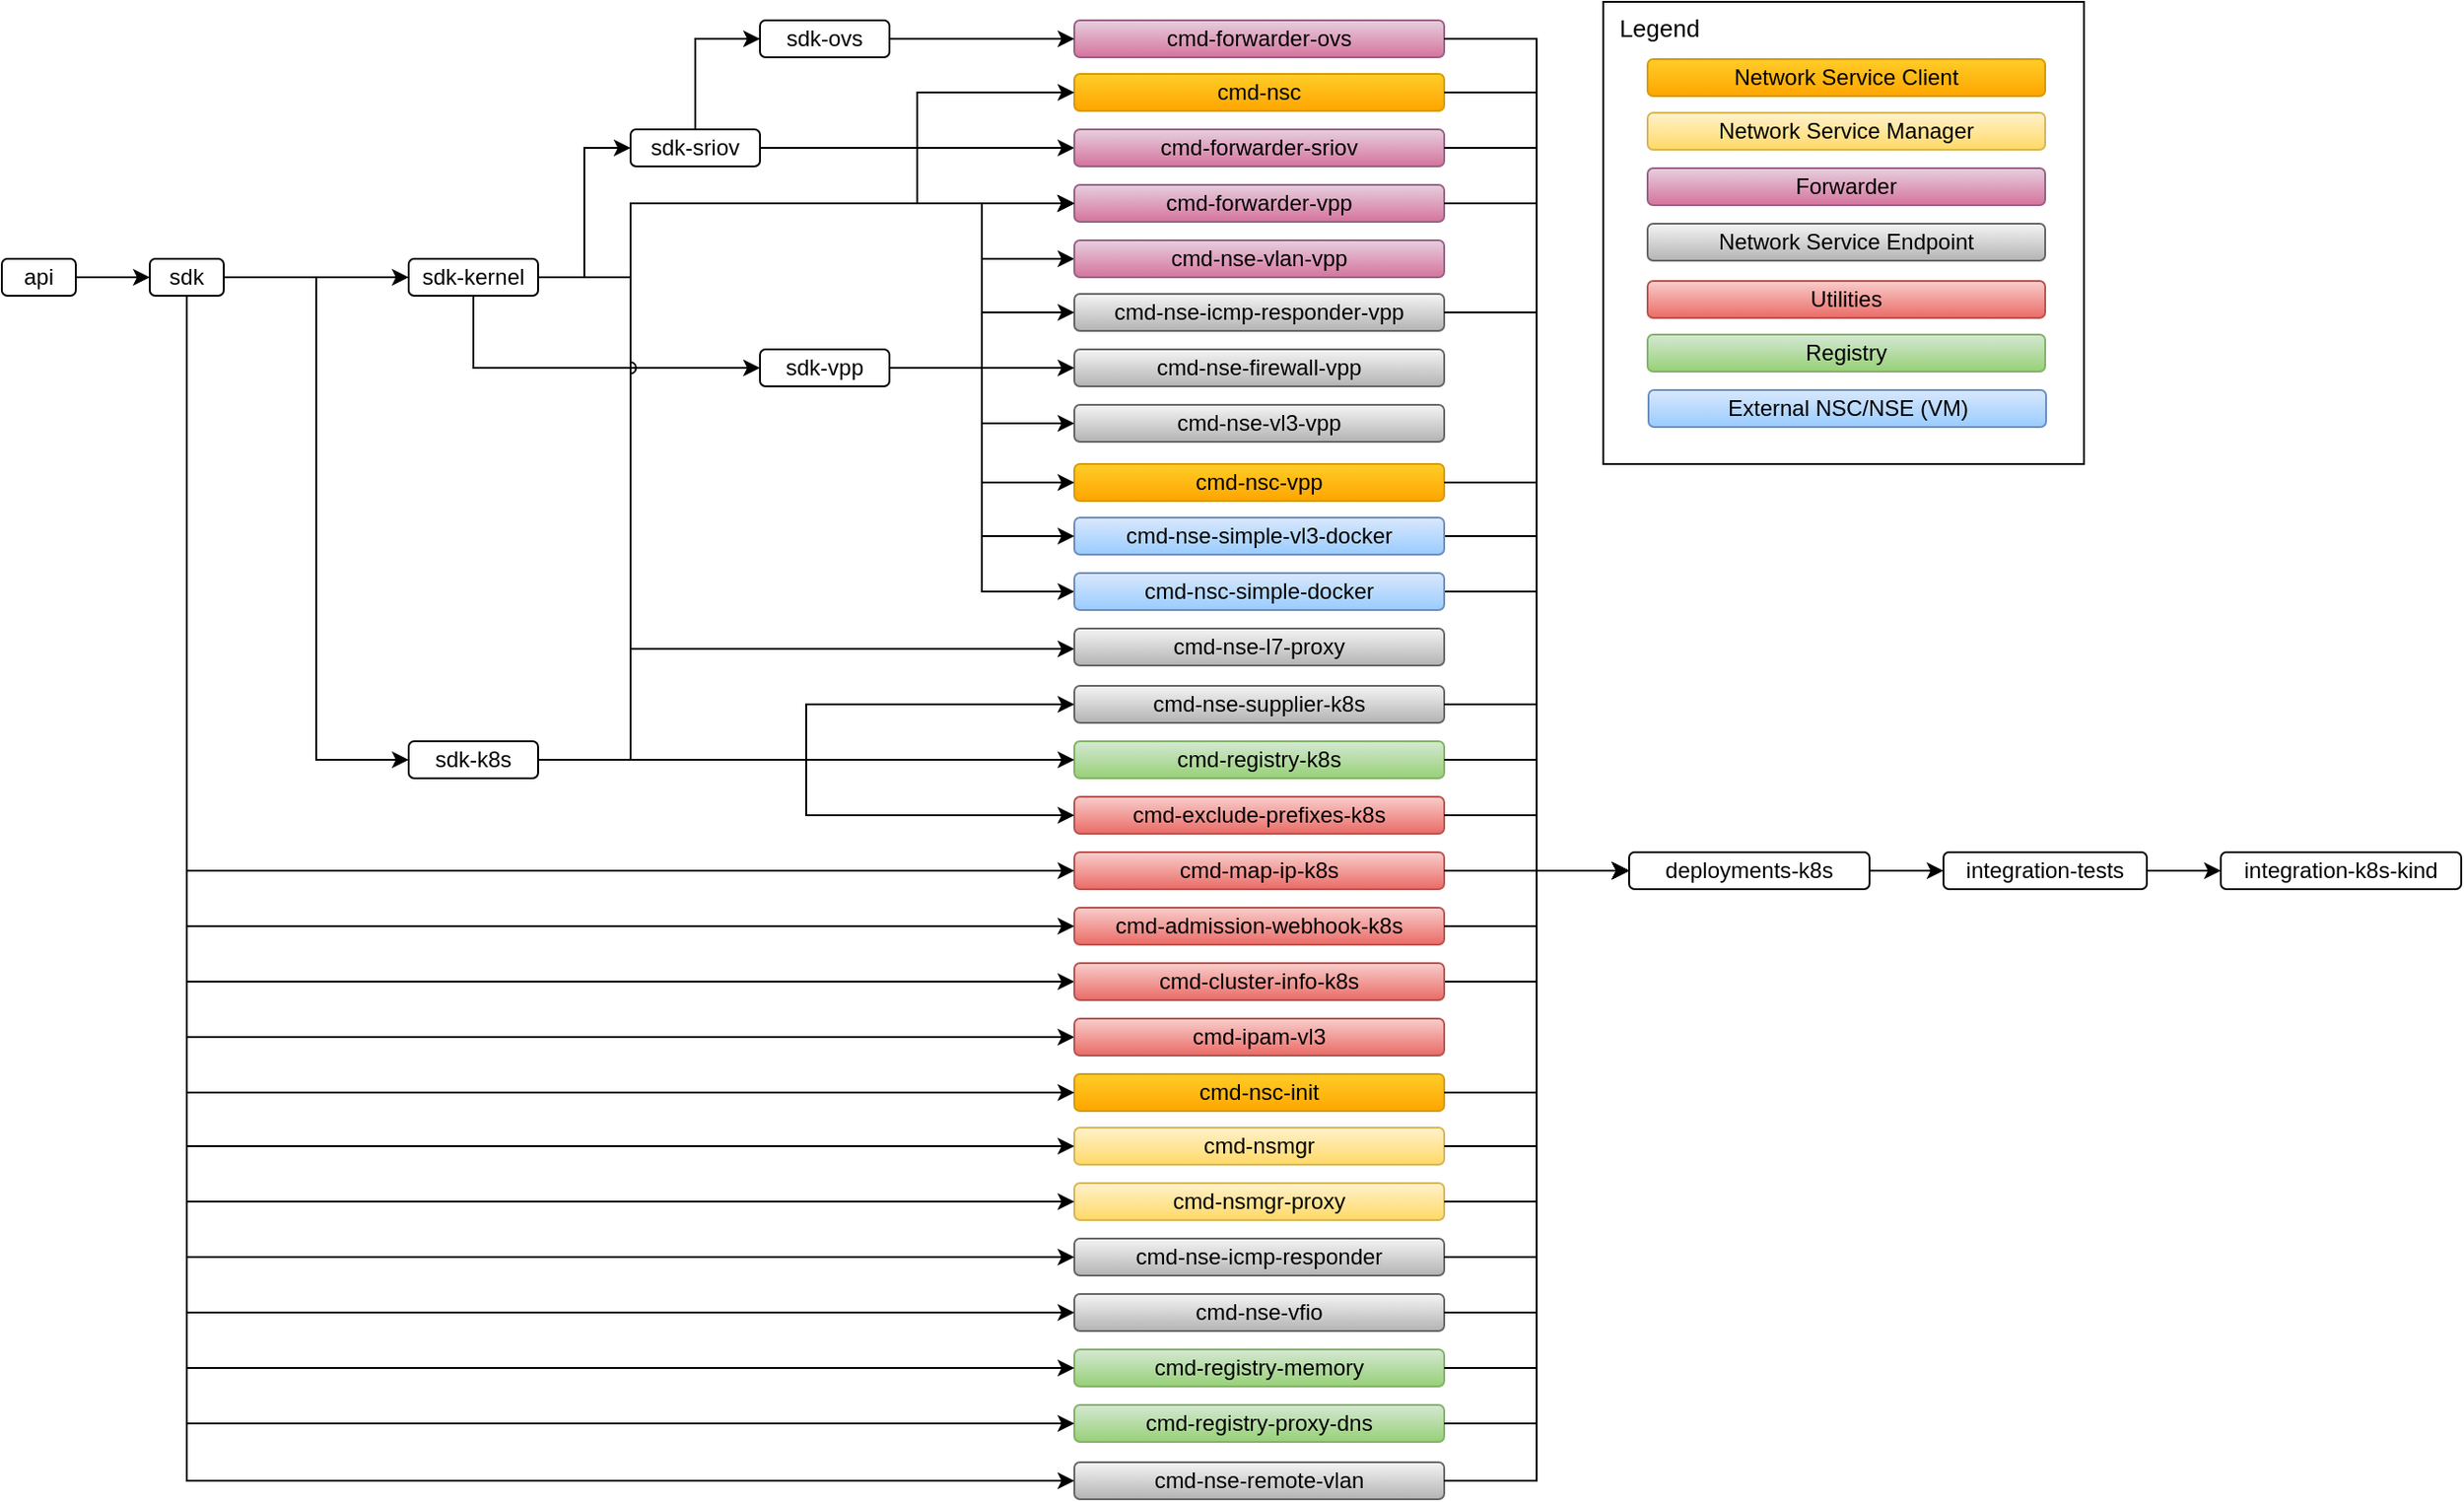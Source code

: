 <mxfile version="26.0.16"><diagram id="xxwJfFdUSuA9Re-XXlqc" name="Page-1"><mxGraphModel dx="1243" dy="786" grid="1" gridSize="10" guides="1" tooltips="1" connect="1" arrows="1" fold="1" page="0" pageScale="1" pageWidth="826" pageHeight="1169" math="0" shadow="0" adaptiveColors="none"><root><mxCell id="0"/><mxCell id="1" parent="0"/><UserObject label="api" link="https://github.com/networkservicemesh/api" linkTarget="_blank" id="KUktbazg4igNnRH6aAHL-1"><mxCell style="rounded=1;whiteSpace=wrap;html=1;" parent="1" vertex="1"><mxGeometry x="70" y="229" width="40" height="20" as="geometry"/></mxCell></UserObject><mxCell id="KUktbazg4igNnRH6aAHL-10" value="" style="edgeStyle=orthogonalEdgeStyle;rounded=0;orthogonalLoop=1;jettySize=auto;html=1;entryX=0;entryY=0.5;entryDx=0;entryDy=0;exitX=0.5;exitY=1;exitDx=0;exitDy=0;" parent="1" source="KUktbazg4igNnRH6aAHL-5" target="KUktbazg4igNnRH6aAHL-3" edge="1"><mxGeometry relative="1" as="geometry"><mxPoint x="280" y="138" as="targetPoint"/></mxGeometry></mxCell><mxCell id="Clt9Y4WfdlvAaiQReYC4-23" style="edgeStyle=orthogonalEdgeStyle;rounded=0;orthogonalLoop=1;jettySize=auto;html=1;entryX=0;entryY=0.5;entryDx=0;entryDy=0;" parent="1" source="KUktbazg4igNnRH6aAHL-2" target="Clt9Y4WfdlvAaiQReYC4-18" edge="1"><mxGeometry relative="1" as="geometry"><Array as="points"><mxPoint x="170" y="620"/></Array></mxGeometry></mxCell><mxCell id="Clt9Y4WfdlvAaiQReYC4-24" style="edgeStyle=orthogonalEdgeStyle;rounded=0;orthogonalLoop=1;jettySize=auto;html=1;entryX=0;entryY=0.5;entryDx=0;entryDy=0;" parent="1" source="KUktbazg4igNnRH6aAHL-2" target="Clt9Y4WfdlvAaiQReYC4-19" edge="1"><mxGeometry relative="1" as="geometry"><Array as="points"><mxPoint x="170" y="650"/></Array></mxGeometry></mxCell><UserObject label="sdk" link="https://github.com/networkservicemesh/sdk" linkTarget="_blank" id="KUktbazg4igNnRH6aAHL-2"><mxCell style="rounded=1;whiteSpace=wrap;html=1;" parent="1" vertex="1"><mxGeometry x="150" y="229" width="40" height="20" as="geometry"/></mxCell></UserObject><mxCell id="Clt9Y4WfdlvAaiQReYC4-5" style="edgeStyle=orthogonalEdgeStyle;rounded=0;orthogonalLoop=1;jettySize=auto;html=1;entryX=0;entryY=0.5;entryDx=0;entryDy=0;" parent="1" source="KUktbazg4igNnRH6aAHL-3" target="KUktbazg4igNnRH6aAHL-8" edge="1"><mxGeometry relative="1" as="geometry"/></mxCell><mxCell id="Clt9Y4WfdlvAaiQReYC4-6" style="edgeStyle=orthogonalEdgeStyle;rounded=0;orthogonalLoop=1;jettySize=auto;html=1;entryX=0;entryY=0.5;entryDx=0;entryDy=0;" parent="1" source="KUktbazg4igNnRH6aAHL-3" target="YMB4rWHzFTmKYcXhytok-5" edge="1"><mxGeometry relative="1" as="geometry"/></mxCell><mxCell id="Clt9Y4WfdlvAaiQReYC4-8" style="edgeStyle=orthogonalEdgeStyle;rounded=0;orthogonalLoop=1;jettySize=auto;html=1;entryX=0;entryY=0.5;entryDx=0;entryDy=0;" parent="1" source="KUktbazg4igNnRH6aAHL-3" target="Clt9Y4WfdlvAaiQReYC4-7" edge="1"><mxGeometry relative="1" as="geometry"/></mxCell><UserObject label="sdk-vpp" link="https://github.com/networkservicemesh/sdk-vpp" linkTarget="_blank" id="KUktbazg4igNnRH6aAHL-3"><mxCell style="rounded=1;whiteSpace=wrap;html=1;" parent="1" vertex="1"><mxGeometry x="480" y="278" width="70" height="20" as="geometry"/></mxCell></UserObject><mxCell id="KUktbazg4igNnRH6aAHL-19" value="" style="edgeStyle=orthogonalEdgeStyle;rounded=0;orthogonalLoop=1;jettySize=auto;html=1;exitX=1;exitY=0.5;exitDx=0;exitDy=0;entryX=0;entryY=0.5;entryDx=0;entryDy=0;" parent="1" source="KUktbazg4igNnRH6aAHL-4" target="KUktbazg4igNnRH6aAHL-17" edge="1"><mxGeometry relative="1" as="geometry"><mxPoint x="483" y="169" as="sourcePoint"/><Array as="points"><mxPoint x="520" y="169"/><mxPoint x="520" y="169"/></Array></mxGeometry></mxCell><UserObject label="sdk-sriov" link="https://github.com/networkservicemesh/sdk-sriov" linkTarget="_blank" id="KUktbazg4igNnRH6aAHL-4"><mxCell style="rounded=1;whiteSpace=wrap;html=1;" parent="1" vertex="1"><mxGeometry x="410" y="159" width="70" height="20" as="geometry"/></mxCell></UserObject><mxCell id="KUktbazg4igNnRH6aAHL-20" value="" style="edgeStyle=orthogonalEdgeStyle;rounded=0;orthogonalLoop=1;jettySize=auto;html=1;entryX=0;entryY=0.5;entryDx=0;entryDy=0;exitX=1;exitY=0.5;exitDx=0;exitDy=0;" parent="1" source="KUktbazg4igNnRH6aAHL-5" target="KUktbazg4igNnRH6aAHL-4" edge="1"><mxGeometry relative="1" as="geometry"/></mxCell><mxCell id="Clt9Y4WfdlvAaiQReYC4-17" style="edgeStyle=orthogonalEdgeStyle;rounded=0;orthogonalLoop=1;jettySize=auto;html=1;entryX=0;entryY=0.5;entryDx=0;entryDy=0;" parent="1" edge="1"><mxGeometry relative="1" as="geometry"><mxPoint x="360" y="239" as="sourcePoint"/><mxPoint x="650" y="440" as="targetPoint"/><Array as="points"><mxPoint x="410" y="239"/><mxPoint x="410" y="440"/></Array></mxGeometry></mxCell><UserObject label="sdk-kernel" link="https://github.com/networkservicemesh/sdk-kernel" linkTarget="_blank" id="KUktbazg4igNnRH6aAHL-5"><mxCell style="rounded=1;whiteSpace=wrap;html=1;" parent="1" vertex="1"><mxGeometry x="290" y="229" width="70" height="20" as="geometry"/></mxCell></UserObject><UserObject label="sdk-k8s" link="https://github.com/networkservicemesh/sdk-k8s" linkTarget="_blank" id="KUktbazg4igNnRH6aAHL-7"><mxCell style="rounded=1;whiteSpace=wrap;html=1;" parent="1" vertex="1"><mxGeometry x="290" y="490" width="70" height="20" as="geometry"/></mxCell></UserObject><UserObject label="cmd-forwarder-vpp" link="https://github.com/networkservicemesh/cmd-forwarder-vpp" linkTarget="_blank" id="KUktbazg4igNnRH6aAHL-8"><mxCell style="rounded=1;whiteSpace=wrap;html=1;gradientColor=#d5739d;fillColor=#e6d0de;strokeColor=#996185;" parent="1" vertex="1"><mxGeometry x="650" y="189" width="200" height="20" as="geometry"/></mxCell></UserObject><UserObject label="cmd-nsmgr" link="https://github.com/networkservicemesh/cmd-nsmgr" linkTarget="_blank" id="KUktbazg4igNnRH6aAHL-9"><mxCell style="rounded=1;whiteSpace=wrap;html=1;gradientColor=#ffd966;fillColor=#fff2cc;strokeColor=#d6b656;" parent="1" vertex="1"><mxGeometry x="650" y="699" width="200" height="20" as="geometry"/></mxCell></UserObject><mxCell id="KUktbazg4igNnRH6aAHL-11" value="" style="edgeStyle=orthogonalEdgeStyle;rounded=0;orthogonalLoop=1;jettySize=auto;html=1;entryX=0;entryY=0.5;entryDx=0;entryDy=0;exitX=1;exitY=0.5;exitDx=0;exitDy=0;" parent="1" source="KUktbazg4igNnRH6aAHL-2" target="KUktbazg4igNnRH6aAHL-5" edge="1"><mxGeometry relative="1" as="geometry"><mxPoint x="190" y="189" as="sourcePoint"/><mxPoint x="300" y="149" as="targetPoint"/></mxGeometry></mxCell><mxCell id="KUktbazg4igNnRH6aAHL-12" value="" style="edgeStyle=orthogonalEdgeStyle;rounded=0;orthogonalLoop=1;jettySize=auto;html=1;entryX=0;entryY=0.5;entryDx=0;entryDy=0;exitX=1;exitY=0.5;exitDx=0;exitDy=0;" parent="1" source="KUktbazg4igNnRH6aAHL-2" target="KUktbazg4igNnRH6aAHL-7" edge="1"><mxGeometry relative="1" as="geometry"><mxPoint x="200" y="250" as="sourcePoint"/><mxPoint x="310" y="210" as="targetPoint"/></mxGeometry></mxCell><mxCell id="KUktbazg4igNnRH6aAHL-15" value="" style="edgeStyle=orthogonalEdgeStyle;rounded=0;orthogonalLoop=1;jettySize=auto;html=1;entryX=0;entryY=0.5;entryDx=0;entryDy=0;exitX=1;exitY=0.5;exitDx=0;exitDy=0;" parent="1" source="KUktbazg4igNnRH6aAHL-3" target="KUktbazg4igNnRH6aAHL-8" edge="1"><mxGeometry relative="1" as="geometry"><mxPoint x="220" y="228" as="sourcePoint"/><mxPoint x="330" y="188" as="targetPoint"/></mxGeometry></mxCell><mxCell id="KUktbazg4igNnRH6aAHL-16" value="" style="edgeStyle=orthogonalEdgeStyle;rounded=0;orthogonalLoop=1;jettySize=auto;html=1;entryX=0;entryY=0.5;entryDx=0;entryDy=0;exitX=0.5;exitY=1;exitDx=0;exitDy=0;" parent="1" source="KUktbazg4igNnRH6aAHL-2" target="KUktbazg4igNnRH6aAHL-9" edge="1"><mxGeometry relative="1" as="geometry"><mxPoint x="230" y="280" as="sourcePoint"/><mxPoint x="340" y="240" as="targetPoint"/></mxGeometry></mxCell><UserObject label="cmd-forwarder-sriov" link="https://github.com/networkservicemesh/cmd-forwarder-sriov" linkTarget="_blank" id="KUktbazg4igNnRH6aAHL-17"><mxCell style="rounded=1;whiteSpace=wrap;html=1;gradientColor=#d5739d;fillColor=#e6d0de;strokeColor=#996185;" parent="1" vertex="1"><mxGeometry x="650" y="159" width="200" height="20" as="geometry"/></mxCell></UserObject><UserObject label="cmd-nsc" link="https://github.com/networkservicemesh/cmd-nsc" linkTarget="_blank" id="KUktbazg4igNnRH6aAHL-27"><mxCell style="rounded=1;whiteSpace=wrap;html=1;gradientColor=#ffa500;fillColor=#ffcd28;strokeColor=#d79b00;" parent="1" vertex="1"><mxGeometry x="650" y="129" width="200" height="20" as="geometry"/></mxCell></UserObject><UserObject label="cmd-nsc-init" link="https://github.com/networkservicemesh/cmd-nsc-init" linkTarget="_blank" id="KUktbazg4igNnRH6aAHL-28"><mxCell style="rounded=1;whiteSpace=wrap;html=1;gradientColor=#ffa500;fillColor=#ffcd28;strokeColor=#d79b00;" parent="1" vertex="1"><mxGeometry x="650" y="670" width="200" height="20" as="geometry"/></mxCell></UserObject><UserObject label="cmd-admission-webhook-k8s" link="https://github.com/networkservicemesh/cmd-admission-webhook-k8s" linkTarget="_blank" id="KUktbazg4igNnRH6aAHL-29"><mxCell style="rounded=1;whiteSpace=wrap;html=1;gradientColor=#ea6b66;fillColor=#f8cecc;strokeColor=#b85450;" parent="1" vertex="1"><mxGeometry x="650" y="580" width="200" height="20" as="geometry"/></mxCell></UserObject><mxCell id="KUktbazg4igNnRH6aAHL-30" value="" style="edgeStyle=orthogonalEdgeStyle;rounded=0;orthogonalLoop=1;jettySize=auto;html=1;entryX=0;entryY=0.5;entryDx=0;entryDy=0;exitX=0.5;exitY=1;exitDx=0;exitDy=0;" parent="1" source="KUktbazg4igNnRH6aAHL-2" target="KUktbazg4igNnRH6aAHL-29" edge="1"><mxGeometry relative="1" as="geometry"><mxPoint x="370" y="230" as="sourcePoint"/><mxPoint x="460" y="190" as="targetPoint"/></mxGeometry></mxCell><UserObject label="cmd-map-ip-k8s" link="https://github.com/networkservicemesh/cmd-map-ip-k8s" linkTarget="_blank" id="KUktbazg4igNnRH6aAHL-31"><mxCell style="rounded=1;whiteSpace=wrap;html=1;gradientColor=#ea6b66;fillColor=#f8cecc;strokeColor=#b85450;" parent="1" vertex="1"><mxGeometry x="650" y="550" width="200" height="20" as="geometry"/></mxCell></UserObject><UserObject label="cmd-nse-icmp-responder-vpp" link="https://github.com/networkservicemesh/cmd-nse-icmp-responder-vpp" linkTarget="_blank" id="KUktbazg4igNnRH6aAHL-32"><mxCell style="rounded=1;whiteSpace=wrap;html=1;gradientColor=#b3b3b3;fillColor=#f5f5f5;strokeColor=#666666;" parent="1" vertex="1"><mxGeometry x="650" y="248" width="200" height="20" as="geometry"/></mxCell></UserObject><UserObject label="cmd-nsc-vpp" link="https://github.com/networkservicemesh/cmd-nsc-vpp" linkTarget="_blank" id="KUktbazg4igNnRH6aAHL-34"><mxCell style="rounded=1;whiteSpace=wrap;html=1;gradientColor=#ffa500;fillColor=#ffcd28;strokeColor=#d79b00;" parent="1" vertex="1"><mxGeometry x="650" y="340" width="200" height="20" as="geometry"/></mxCell></UserObject><UserObject label="cmd-registry-k8s" link="https://github.com/networkservicemesh/cmd-registry-k8s" linkTarget="_blank" id="KUktbazg4igNnRH6aAHL-35"><mxCell style="rounded=1;whiteSpace=wrap;html=1;gradientColor=#97d077;fillColor=#d5e8d4;strokeColor=#82b366;" parent="1" vertex="1"><mxGeometry x="650" y="490" width="200" height="20" as="geometry"/></mxCell></UserObject><UserObject label="cmd-nse-supplier-k8s" link="https://github.com/networkservicemesh/cmd-nse-supplier-k8s" linkTarget="_blank" id="KUktbazg4igNnRH6aAHL-36"><mxCell style="rounded=1;whiteSpace=wrap;html=1;gradientColor=#b3b3b3;fillColor=#f5f5f5;strokeColor=#666666;" parent="1" vertex="1"><mxGeometry x="650" y="460" width="200" height="20" as="geometry"/></mxCell></UserObject><UserObject label="cmd-registry-memory" link="https://github.com/networkservicemesh/cmd-registry-memory" linkTarget="_blank" id="KUktbazg4igNnRH6aAHL-37"><mxCell style="rounded=1;whiteSpace=wrap;html=1;gradientColor=#97d077;fillColor=#d5e8d4;strokeColor=#82b366;" parent="1" vertex="1"><mxGeometry x="650" y="819" width="200" height="20" as="geometry"/></mxCell></UserObject><UserObject label="cmd-registry-proxy-dns" link="https://github.com/networkservicemesh/cmd-registry-proxy-dns" linkTarget="_blank" id="KUktbazg4igNnRH6aAHL-38"><mxCell style="rounded=1;whiteSpace=wrap;html=1;gradientColor=#97d077;fillColor=#d5e8d4;strokeColor=#82b366;" parent="1" vertex="1"><mxGeometry x="650" y="849" width="200" height="20" as="geometry"/></mxCell></UserObject><UserObject label="cmd-nse-vfio" link="https://github.com/networkservicemesh/cmd-nse-vfio" linkTarget="_blank" id="KUktbazg4igNnRH6aAHL-39"><mxCell style="rounded=1;whiteSpace=wrap;html=1;gradientColor=#b3b3b3;fillColor=#f5f5f5;strokeColor=#666666;" parent="1" vertex="1"><mxGeometry x="650" y="789" width="200" height="20" as="geometry"/></mxCell></UserObject><UserObject label="cmd-nse-icmp-responder" link="https://github.com/networkservicemesh/cmd-nse-icmp-responder" linkTarget="_blank" id="KUktbazg4igNnRH6aAHL-40"><mxCell style="rounded=1;whiteSpace=wrap;html=1;gradientColor=#b3b3b3;fillColor=#f5f5f5;strokeColor=#666666;" parent="1" vertex="1"><mxGeometry x="650" y="759" width="200" height="20" as="geometry"/></mxCell></UserObject><UserObject label="cmd-exclude-prefixes-k8s" link="https://github.com/networkservicemesh/cmd-exclude-prefixes-k8s" linkTarget="_blank" id="KUktbazg4igNnRH6aAHL-41"><mxCell style="rounded=1;whiteSpace=wrap;html=1;gradientColor=#ea6b66;fillColor=#f8cecc;strokeColor=#b85450;" parent="1" vertex="1"><mxGeometry x="650" y="520" width="200" height="20" as="geometry"/></mxCell></UserObject><UserObject label="cmd-nsmgr-proxy" link="https://github.com/networkservicemesh/cmd-nsmgr-proxy" linkTarget="_blank" id="KUktbazg4igNnRH6aAHL-43"><mxCell style="rounded=1;whiteSpace=wrap;html=1;gradientColor=#ffd966;fillColor=#fff2cc;strokeColor=#d6b656;" parent="1" vertex="1"><mxGeometry x="650" y="729" width="200" height="20" as="geometry"/></mxCell></UserObject><mxCell id="KUktbazg4igNnRH6aAHL-44" value="" style="edgeStyle=orthogonalEdgeStyle;rounded=0;orthogonalLoop=1;jettySize=auto;html=1;entryX=0;entryY=0.5;entryDx=0;entryDy=0;exitX=1;exitY=0.5;exitDx=0;exitDy=0;" parent="1" source="KUktbazg4igNnRH6aAHL-3" target="KUktbazg4igNnRH6aAHL-32" edge="1"><mxGeometry relative="1" as="geometry"><mxPoint x="390" y="138" as="sourcePoint"/><mxPoint x="460" y="128" as="targetPoint"/><Array as="points"/></mxGeometry></mxCell><mxCell id="KUktbazg4igNnRH6aAHL-45" value="" style="edgeStyle=orthogonalEdgeStyle;rounded=0;orthogonalLoop=1;jettySize=auto;html=1;entryX=0;entryY=0.5;entryDx=0;entryDy=0;exitX=1;exitY=0.5;exitDx=0;exitDy=0;" parent="1" source="KUktbazg4igNnRH6aAHL-3" target="KUktbazg4igNnRH6aAHL-34" edge="1"><mxGeometry relative="1" as="geometry"><mxPoint x="380" y="138" as="sourcePoint"/><mxPoint x="470" y="138" as="targetPoint"/></mxGeometry></mxCell><mxCell id="KUktbazg4igNnRH6aAHL-46" value="" style="edgeStyle=orthogonalEdgeStyle;rounded=0;orthogonalLoop=1;jettySize=auto;html=1;entryX=0;entryY=0.5;entryDx=0;entryDy=0;exitX=0.5;exitY=1;exitDx=0;exitDy=0;" parent="1" source="KUktbazg4igNnRH6aAHL-2" target="KUktbazg4igNnRH6aAHL-31" edge="1"><mxGeometry relative="1" as="geometry"><mxPoint x="360" y="410" as="sourcePoint"/><mxPoint x="460" y="340" as="targetPoint"/></mxGeometry></mxCell><mxCell id="KUktbazg4igNnRH6aAHL-47" value="" style="edgeStyle=orthogonalEdgeStyle;rounded=0;orthogonalLoop=1;jettySize=auto;html=1;entryX=0;entryY=0.5;entryDx=0;entryDy=0;exitX=1;exitY=0.5;exitDx=0;exitDy=0;" parent="1" source="KUktbazg4igNnRH6aAHL-7" target="KUktbazg4igNnRH6aAHL-35" edge="1"><mxGeometry relative="1" as="geometry"><mxPoint x="360" y="530" as="sourcePoint"/><mxPoint x="470" y="470" as="targetPoint"/></mxGeometry></mxCell><mxCell id="KUktbazg4igNnRH6aAHL-48" value="" style="edgeStyle=orthogonalEdgeStyle;rounded=0;orthogonalLoop=1;jettySize=auto;html=1;entryX=0;entryY=0.5;entryDx=0;entryDy=0;exitX=1;exitY=0.5;exitDx=0;exitDy=0;" parent="1" source="KUktbazg4igNnRH6aAHL-7" target="KUktbazg4igNnRH6aAHL-36" edge="1"><mxGeometry relative="1" as="geometry"><mxPoint x="390" y="560" as="sourcePoint"/><mxPoint x="480" y="480" as="targetPoint"/></mxGeometry></mxCell><mxCell id="KUktbazg4igNnRH6aAHL-49" value="" style="edgeStyle=orthogonalEdgeStyle;rounded=0;orthogonalLoop=1;jettySize=auto;html=1;entryX=0;entryY=0.5;entryDx=0;entryDy=0;exitX=1;exitY=0.5;exitDx=0;exitDy=0;startArrow=none;" parent="1" source="KUktbazg4igNnRH6aAHL-4" target="KUktbazg4igNnRH6aAHL-27" edge="1"><mxGeometry relative="1" as="geometry"><mxPoint x="483" y="169" as="sourcePoint"/><mxPoint x="460" y="99" as="targetPoint"/></mxGeometry></mxCell><mxCell id="KUktbazg4igNnRH6aAHL-50" value="" style="edgeStyle=orthogonalEdgeStyle;rounded=0;orthogonalLoop=1;jettySize=auto;html=1;entryX=0;entryY=0.5;entryDx=0;entryDy=0;exitX=0.5;exitY=1;exitDx=0;exitDy=0;" parent="1" source="KUktbazg4igNnRH6aAHL-2" target="KUktbazg4igNnRH6aAHL-37" edge="1"><mxGeometry relative="1" as="geometry"><mxPoint x="180" y="240" as="sourcePoint"/><mxPoint x="470" y="150" as="targetPoint"/></mxGeometry></mxCell><mxCell id="KUktbazg4igNnRH6aAHL-51" value="" style="edgeStyle=orthogonalEdgeStyle;rounded=0;orthogonalLoop=1;jettySize=auto;html=1;entryX=0;entryY=0.5;entryDx=0;entryDy=0;exitX=1;exitY=0.5;exitDx=0;exitDy=0;" parent="1" source="KUktbazg4igNnRH6aAHL-7" target="KUktbazg4igNnRH6aAHL-41" edge="1"><mxGeometry relative="1" as="geometry"><mxPoint x="370" y="540" as="sourcePoint"/><mxPoint x="460" y="620" as="targetPoint"/></mxGeometry></mxCell><mxCell id="KUktbazg4igNnRH6aAHL-53" value="" style="edgeStyle=orthogonalEdgeStyle;rounded=0;orthogonalLoop=1;jettySize=auto;html=1;entryX=0;entryY=0.5;entryDx=0;entryDy=0;exitX=0.5;exitY=1;exitDx=0;exitDy=0;" parent="1" source="KUktbazg4igNnRH6aAHL-2" target="KUktbazg4igNnRH6aAHL-28" edge="1"><mxGeometry relative="1" as="geometry"><mxPoint x="170" y="230" as="sourcePoint"/><mxPoint x="460" y="40" as="targetPoint"/></mxGeometry></mxCell><mxCell id="KUktbazg4igNnRH6aAHL-54" value="" style="edgeStyle=orthogonalEdgeStyle;rounded=0;orthogonalLoop=1;jettySize=auto;html=1;entryX=0;entryY=0.5;entryDx=0;entryDy=0;exitX=0.5;exitY=1;exitDx=0;exitDy=0;" parent="1" source="KUktbazg4igNnRH6aAHL-2" target="KUktbazg4igNnRH6aAHL-38" edge="1"><mxGeometry relative="1" as="geometry"><mxPoint x="180" y="240" as="sourcePoint"/><mxPoint x="470" y="50" as="targetPoint"/></mxGeometry></mxCell><mxCell id="KUktbazg4igNnRH6aAHL-55" value="" style="edgeStyle=orthogonalEdgeStyle;rounded=0;orthogonalLoop=1;jettySize=auto;html=1;entryX=0;entryY=0.5;entryDx=0;entryDy=0;exitX=0.5;exitY=1;exitDx=0;exitDy=0;" parent="1" source="KUktbazg4igNnRH6aAHL-2" target="KUktbazg4igNnRH6aAHL-39" edge="1"><mxGeometry relative="1" as="geometry"><mxPoint x="190" y="250" as="sourcePoint"/><mxPoint x="480" y="60" as="targetPoint"/></mxGeometry></mxCell><mxCell id="KUktbazg4igNnRH6aAHL-56" value="" style="edgeStyle=orthogonalEdgeStyle;rounded=0;orthogonalLoop=1;jettySize=auto;html=1;entryX=0;entryY=0.5;entryDx=0;entryDy=0;exitX=0.5;exitY=1;exitDx=0;exitDy=0;" parent="1" source="KUktbazg4igNnRH6aAHL-2" target="KUktbazg4igNnRH6aAHL-40" edge="1"><mxGeometry relative="1" as="geometry"><mxPoint x="200" y="260" as="sourcePoint"/><mxPoint x="490" y="70" as="targetPoint"/></mxGeometry></mxCell><mxCell id="KUktbazg4igNnRH6aAHL-57" value="" style="edgeStyle=orthogonalEdgeStyle;rounded=0;orthogonalLoop=1;jettySize=auto;html=1;entryX=0;entryY=0.5;entryDx=0;entryDy=0;exitX=0.5;exitY=1;exitDx=0;exitDy=0;" parent="1" source="KUktbazg4igNnRH6aAHL-2" target="KUktbazg4igNnRH6aAHL-43" edge="1"><mxGeometry relative="1" as="geometry"><mxPoint x="170" y="230" as="sourcePoint"/><mxPoint x="460" y="40" as="targetPoint"/></mxGeometry></mxCell><object label="" id="KUktbazg4igNnRH6aAHL-71"><mxCell style="edgeStyle=orthogonalEdgeStyle;rounded=0;orthogonalLoop=1;jettySize=auto;html=1;exitX=1;exitY=0.5;exitDx=0;exitDy=0;" parent="1" source="KUktbazg4igNnRH6aAHL-1" edge="1"><mxGeometry relative="1" as="geometry"><mxPoint x="200" y="249" as="sourcePoint"/><mxPoint x="150" y="239" as="targetPoint"/></mxGeometry></mxCell></object><mxCell id="KUktbazg4igNnRH6aAHL-89" value="registry" style="rounded=1;whiteSpace=wrap;html=1;gradientColor=#97d077;fillColor=#d5e8d4;strokeColor=#82b366;" parent="1" vertex="1"><mxGeometry x="961" y="241" width="70" height="20" as="geometry"/></mxCell><mxCell id="KUktbazg4igNnRH6aAHL-73" value="" style="whiteSpace=wrap;html=1;align=center;fillColor=default;" parent="1" vertex="1"><mxGeometry x="936" y="90" width="260" height="250" as="geometry"/></mxCell><mxCell id="KUktbazg4igNnRH6aAHL-74" value="&lt;font style=&quot;font-size: 13px;&quot;&gt;Legend&lt;/font&gt;" style="text;html=1;resizable=0;autosize=1;align=center;verticalAlign=middle;points=[];fillColor=none;strokeColor=none;rounded=0;" parent="1" vertex="1"><mxGeometry x="931" y="89" width="70" height="30" as="geometry"/></mxCell><mxCell id="KUktbazg4igNnRH6aAHL-75" value="Forwarder" style="rounded=1;whiteSpace=wrap;html=1;gradientColor=#d5739d;fillColor=#e6d0de;strokeColor=#996185;" parent="1" vertex="1"><mxGeometry x="960" y="180" width="215" height="20" as="geometry"/></mxCell><mxCell id="KUktbazg4igNnRH6aAHL-76" value="Network Service Client" style="rounded=1;whiteSpace=wrap;html=1;gradientColor=#ffa500;fillColor=#ffcd28;strokeColor=#d79b00;" parent="1" vertex="1"><mxGeometry x="960" y="121" width="215" height="20" as="geometry"/></mxCell><mxCell id="KUktbazg4igNnRH6aAHL-77" value="Network Service Endpoint" style="rounded=1;whiteSpace=wrap;html=1;gradientColor=#b3b3b3;fillColor=#f5f5f5;strokeColor=#666666;" parent="1" vertex="1"><mxGeometry x="960" y="210" width="215" height="20" as="geometry"/></mxCell><mxCell id="KUktbazg4igNnRH6aAHL-78" value="Network Service Manager" style="rounded=1;whiteSpace=wrap;html=1;gradientColor=#ffd966;fillColor=#fff2cc;strokeColor=#d6b656;" parent="1" vertex="1"><mxGeometry x="960" y="150" width="215" height="20" as="geometry"/></mxCell><mxCell id="KUktbazg4igNnRH6aAHL-79" value="Utilities" style="rounded=1;whiteSpace=wrap;html=1;gradientColor=#ea6b66;fillColor=#f8cecc;strokeColor=#b85450;" parent="1" vertex="1"><mxGeometry x="960" y="241" width="215" height="20" as="geometry"/></mxCell><UserObject label="deployments&lt;span style=&quot;background-color: transparent; color: light-dark(rgb(0, 0, 0), rgb(255, 255, 255));&quot;&gt;-k8s&lt;/span&gt;" link="https://github.com/networkservicemesh/deployments-k8s" linkTarget="_blank" id="ltp6VKm9YOJ7lEqRLLzF-1"><mxCell style="rounded=1;whiteSpace=wrap;html=1;" parent="1" vertex="1"><mxGeometry x="950" y="550" width="130" height="20" as="geometry"/></mxCell></UserObject><mxCell id="ltp6VKm9YOJ7lEqRLLzF-2" value="" style="edgeStyle=orthogonalEdgeStyle;rounded=0;orthogonalLoop=1;jettySize=auto;html=1;entryX=0;entryY=0.5;entryDx=0;entryDy=0;exitX=1;exitY=0.5;exitDx=0;exitDy=0;" parent="1" source="KUktbazg4igNnRH6aAHL-34" target="ltp6VKm9YOJ7lEqRLLzF-1" edge="1"><mxGeometry relative="1" as="geometry"><mxPoint x="480" y="200" as="sourcePoint"/><mxPoint x="660" y="170" as="targetPoint"/></mxGeometry></mxCell><mxCell id="ltp6VKm9YOJ7lEqRLLzF-3" value="" style="edgeStyle=orthogonalEdgeStyle;rounded=0;orthogonalLoop=1;jettySize=auto;html=1;entryX=0;entryY=0.5;entryDx=0;entryDy=0;exitX=1;exitY=0.5;exitDx=0;exitDy=0;" parent="1" source="KUktbazg4igNnRH6aAHL-32" target="ltp6VKm9YOJ7lEqRLLzF-1" edge="1"><mxGeometry relative="1" as="geometry"><mxPoint x="860" y="170" as="sourcePoint"/><mxPoint x="960" y="440" as="targetPoint"/></mxGeometry></mxCell><mxCell id="ltp6VKm9YOJ7lEqRLLzF-4" value="" style="edgeStyle=orthogonalEdgeStyle;rounded=0;orthogonalLoop=1;jettySize=auto;html=1;entryX=0;entryY=0.5;entryDx=0;entryDy=0;exitX=1;exitY=0.5;exitDx=0;exitDy=0;" parent="1" source="KUktbazg4igNnRH6aAHL-8" target="ltp6VKm9YOJ7lEqRLLzF-1" edge="1"><mxGeometry relative="1" as="geometry"><mxPoint x="870" y="180" as="sourcePoint"/><mxPoint x="970" y="450" as="targetPoint"/></mxGeometry></mxCell><mxCell id="ltp6VKm9YOJ7lEqRLLzF-5" value="" style="edgeStyle=orthogonalEdgeStyle;rounded=0;orthogonalLoop=1;jettySize=auto;html=1;entryX=0;entryY=0.5;entryDx=0;entryDy=0;exitX=1;exitY=0.5;exitDx=0;exitDy=0;" parent="1" source="KUktbazg4igNnRH6aAHL-17" target="ltp6VKm9YOJ7lEqRLLzF-1" edge="1"><mxGeometry relative="1" as="geometry"><mxPoint x="880" y="190" as="sourcePoint"/><mxPoint x="980" y="460" as="targetPoint"/></mxGeometry></mxCell><mxCell id="ltp6VKm9YOJ7lEqRLLzF-6" value="" style="edgeStyle=orthogonalEdgeStyle;rounded=0;orthogonalLoop=1;jettySize=auto;html=1;entryX=0;entryY=0.5;entryDx=0;entryDy=0;exitX=1;exitY=0.5;exitDx=0;exitDy=0;" parent="1" source="KUktbazg4igNnRH6aAHL-36" target="ltp6VKm9YOJ7lEqRLLzF-1" edge="1"><mxGeometry relative="1" as="geometry"><mxPoint x="890" y="320" as="sourcePoint"/><mxPoint x="990" y="590" as="targetPoint"/></mxGeometry></mxCell><mxCell id="ltp6VKm9YOJ7lEqRLLzF-7" value="" style="edgeStyle=orthogonalEdgeStyle;rounded=0;orthogonalLoop=1;jettySize=auto;html=1;entryX=0;entryY=0.5;entryDx=0;entryDy=0;exitX=1;exitY=0.5;exitDx=0;exitDy=0;" parent="1" source="KUktbazg4igNnRH6aAHL-35" target="ltp6VKm9YOJ7lEqRLLzF-1" edge="1"><mxGeometry relative="1" as="geometry"><mxPoint x="900" y="330" as="sourcePoint"/><mxPoint x="1000" y="600" as="targetPoint"/></mxGeometry></mxCell><mxCell id="ltp6VKm9YOJ7lEqRLLzF-8" value="" style="edgeStyle=orthogonalEdgeStyle;rounded=0;orthogonalLoop=1;jettySize=auto;html=1;entryX=0;entryY=0.5;entryDx=0;entryDy=0;exitX=1;exitY=0.5;exitDx=0;exitDy=0;" parent="1" source="KUktbazg4igNnRH6aAHL-31" target="ltp6VKm9YOJ7lEqRLLzF-1" edge="1"><mxGeometry relative="1" as="geometry"><mxPoint x="910" y="340" as="sourcePoint"/><mxPoint x="1010" y="610" as="targetPoint"/></mxGeometry></mxCell><mxCell id="ltp6VKm9YOJ7lEqRLLzF-9" value="" style="edgeStyle=orthogonalEdgeStyle;rounded=0;orthogonalLoop=1;jettySize=auto;html=1;exitX=1;exitY=0.5;exitDx=0;exitDy=0;entryX=0;entryY=0.5;entryDx=0;entryDy=0;" parent="1" source="KUktbazg4igNnRH6aAHL-29" target="ltp6VKm9YOJ7lEqRLLzF-1" edge="1"><mxGeometry relative="1" as="geometry"><mxPoint x="920" y="350" as="sourcePoint"/><mxPoint x="950" y="550" as="targetPoint"/></mxGeometry></mxCell><mxCell id="ltp6VKm9YOJ7lEqRLLzF-10" value="" style="edgeStyle=orthogonalEdgeStyle;rounded=0;orthogonalLoop=1;jettySize=auto;html=1;entryX=0;entryY=0.5;entryDx=0;entryDy=0;exitX=1;exitY=0.5;exitDx=0;exitDy=0;" parent="1" source="KUktbazg4igNnRH6aAHL-41" target="ltp6VKm9YOJ7lEqRLLzF-1" edge="1"><mxGeometry relative="1" as="geometry"><mxPoint x="930" y="360" as="sourcePoint"/><mxPoint x="1030" y="630" as="targetPoint"/></mxGeometry></mxCell><mxCell id="ltp6VKm9YOJ7lEqRLLzF-11" value="" style="edgeStyle=orthogonalEdgeStyle;rounded=0;orthogonalLoop=1;jettySize=auto;html=1;entryX=0;entryY=0.5;entryDx=0;entryDy=0;exitX=1;exitY=0.5;exitDx=0;exitDy=0;" parent="1" source="KUktbazg4igNnRH6aAHL-28" target="ltp6VKm9YOJ7lEqRLLzF-1" edge="1"><mxGeometry relative="1" as="geometry"><mxPoint x="940" y="370" as="sourcePoint"/><mxPoint x="1040" y="640" as="targetPoint"/></mxGeometry></mxCell><mxCell id="ltp6VKm9YOJ7lEqRLLzF-12" value="" style="edgeStyle=orthogonalEdgeStyle;rounded=0;orthogonalLoop=1;jettySize=auto;html=1;entryX=0;entryY=0.5;entryDx=0;entryDy=0;exitX=1;exitY=0.5;exitDx=0;exitDy=0;" parent="1" source="KUktbazg4igNnRH6aAHL-27" target="ltp6VKm9YOJ7lEqRLLzF-1" edge="1"><mxGeometry relative="1" as="geometry"><mxPoint x="950" y="260" as="sourcePoint"/><mxPoint x="1050" y="530" as="targetPoint"/></mxGeometry></mxCell><mxCell id="ltp6VKm9YOJ7lEqRLLzF-13" value="" style="edgeStyle=orthogonalEdgeStyle;rounded=0;orthogonalLoop=1;jettySize=auto;html=1;entryX=0;entryY=0.5;entryDx=0;entryDy=0;exitX=1;exitY=0.5;exitDx=0;exitDy=0;" parent="1" source="KUktbazg4igNnRH6aAHL-9" target="ltp6VKm9YOJ7lEqRLLzF-1" edge="1"><mxGeometry relative="1" as="geometry"><mxPoint x="960" y="390" as="sourcePoint"/><mxPoint x="1060" y="660" as="targetPoint"/></mxGeometry></mxCell><mxCell id="ltp6VKm9YOJ7lEqRLLzF-14" value="" style="edgeStyle=orthogonalEdgeStyle;rounded=0;orthogonalLoop=1;jettySize=auto;html=1;entryX=0;entryY=0.5;entryDx=0;entryDy=0;exitX=1;exitY=0.5;exitDx=0;exitDy=0;" parent="1" source="KUktbazg4igNnRH6aAHL-43" target="ltp6VKm9YOJ7lEqRLLzF-1" edge="1"><mxGeometry relative="1" as="geometry"><mxPoint x="970" y="400" as="sourcePoint"/><mxPoint x="1070" y="670" as="targetPoint"/></mxGeometry></mxCell><mxCell id="ltp6VKm9YOJ7lEqRLLzF-15" value="" style="edgeStyle=orthogonalEdgeStyle;rounded=0;orthogonalLoop=1;jettySize=auto;html=1;entryX=0;entryY=0.5;entryDx=0;entryDy=0;exitX=1;exitY=0.5;exitDx=0;exitDy=0;" parent="1" source="KUktbazg4igNnRH6aAHL-40" target="ltp6VKm9YOJ7lEqRLLzF-1" edge="1"><mxGeometry relative="1" as="geometry"><mxPoint x="980" y="410" as="sourcePoint"/><mxPoint x="1080" y="680" as="targetPoint"/></mxGeometry></mxCell><mxCell id="ltp6VKm9YOJ7lEqRLLzF-16" value="" style="edgeStyle=orthogonalEdgeStyle;rounded=0;orthogonalLoop=1;jettySize=auto;html=1;entryX=0;entryY=0.5;entryDx=0;entryDy=0;exitX=1;exitY=0.5;exitDx=0;exitDy=0;" parent="1" source="KUktbazg4igNnRH6aAHL-39" target="ltp6VKm9YOJ7lEqRLLzF-1" edge="1"><mxGeometry relative="1" as="geometry"><mxPoint x="990" y="420" as="sourcePoint"/><mxPoint x="1090" y="690" as="targetPoint"/></mxGeometry></mxCell><mxCell id="ltp6VKm9YOJ7lEqRLLzF-17" value="" style="edgeStyle=orthogonalEdgeStyle;rounded=0;orthogonalLoop=1;jettySize=auto;html=1;entryX=0;entryY=0.5;entryDx=0;entryDy=0;exitX=1;exitY=0.5;exitDx=0;exitDy=0;" parent="1" source="KUktbazg4igNnRH6aAHL-37" target="ltp6VKm9YOJ7lEqRLLzF-1" edge="1"><mxGeometry relative="1" as="geometry"><mxPoint x="1000" y="430" as="sourcePoint"/><mxPoint x="1100" y="700" as="targetPoint"/></mxGeometry></mxCell><mxCell id="ltp6VKm9YOJ7lEqRLLzF-18" value="" style="edgeStyle=orthogonalEdgeStyle;rounded=0;orthogonalLoop=1;jettySize=auto;html=1;entryX=0;entryY=0.5;entryDx=0;entryDy=0;exitX=1;exitY=0.5;exitDx=0;exitDy=0;" parent="1" source="KUktbazg4igNnRH6aAHL-38" target="ltp6VKm9YOJ7lEqRLLzF-1" edge="1"><mxGeometry relative="1" as="geometry"><mxPoint x="1010" y="440" as="sourcePoint"/><mxPoint x="1110" y="710" as="targetPoint"/></mxGeometry></mxCell><UserObject label="integration-tests" link="https://github.com/networkservicemesh/integration-tests" linkTarget="_blank" id="ltp6VKm9YOJ7lEqRLLzF-19"><mxCell style="rounded=1;whiteSpace=wrap;html=1;" parent="1" vertex="1"><mxGeometry x="1120" y="550" width="110" height="20" as="geometry"/></mxCell></UserObject><mxCell id="ltp6VKm9YOJ7lEqRLLzF-20" value="" style="edgeStyle=orthogonalEdgeStyle;rounded=0;orthogonalLoop=1;jettySize=auto;html=1;entryX=0;entryY=0.5;entryDx=0;entryDy=0;exitX=1;exitY=0.5;exitDx=0;exitDy=0;" parent="1" source="ltp6VKm9YOJ7lEqRLLzF-1" target="ltp6VKm9YOJ7lEqRLLzF-19" edge="1"><mxGeometry relative="1" as="geometry"><mxPoint x="480" y="420" as="sourcePoint"/><mxPoint x="520" y="420" as="targetPoint"/></mxGeometry></mxCell><UserObject label="integration-k8s-kind" link="https://github.com/networkservicemesh/integration-k8s-kind" linkTarget="_blank" id="ltp6VKm9YOJ7lEqRLLzF-21"><mxCell style="rounded=1;whiteSpace=wrap;html=1;" parent="1" vertex="1"><mxGeometry x="1270" y="550" width="130" height="20" as="geometry"/></mxCell></UserObject><mxCell id="ltp6VKm9YOJ7lEqRLLzF-26" value="" style="edgeStyle=orthogonalEdgeStyle;rounded=0;orthogonalLoop=1;jettySize=auto;html=1;entryX=0;entryY=0.5;entryDx=0;entryDy=0;exitX=1;exitY=0.5;exitDx=0;exitDy=0;" parent="1" source="ltp6VKm9YOJ7lEqRLLzF-19" target="ltp6VKm9YOJ7lEqRLLzF-21" edge="1"><mxGeometry relative="1" as="geometry"><mxPoint x="1090" y="570" as="sourcePoint"/><mxPoint x="1160" y="570" as="targetPoint"/></mxGeometry></mxCell><UserObject label="cmd-nse-firewall-vpp" link="https://github.com/networkservicemesh/cmd-nse-firewall-vpp" linkTarget="_blank" id="YWTRKo84t5DHiULYztLq-2"><mxCell style="rounded=1;whiteSpace=wrap;html=1;gradientColor=#b3b3b3;fillColor=#f5f5f5;strokeColor=#666666;" parent="1" vertex="1"><mxGeometry x="650" y="278" width="200" height="20" as="geometry"/></mxCell></UserObject><mxCell id="YWTRKo84t5DHiULYztLq-3" value="" style="edgeStyle=orthogonalEdgeStyle;rounded=0;orthogonalLoop=1;jettySize=auto;html=1;entryX=0;entryY=0.5;entryDx=0;entryDy=0;exitX=1;exitY=0.5;exitDx=0;exitDy=0;" parent="1" source="KUktbazg4igNnRH6aAHL-3" target="YWTRKo84t5DHiULYztLq-2" edge="1"><mxGeometry relative="1" as="geometry"><mxPoint x="370" y="128" as="sourcePoint"/><mxPoint x="550" y="188" as="targetPoint"/></mxGeometry></mxCell><mxCell id="Prku3oC4CS7h4xE_tYkA-6" value="" style="edgeStyle=orthogonalEdgeStyle;rounded=0;orthogonalLoop=1;jettySize=auto;html=1;exitX=1;exitY=0.5;exitDx=0;exitDy=0;entryX=0;entryY=0.5;entryDx=0;entryDy=0;" parent="1" source="KUktbazg4igNnRH6aAHL-4" target="KUktbazg4igNnRH6aAHL-8" edge="1"><mxGeometry relative="1" as="geometry"><mxPoint x="483" y="169" as="sourcePoint"/><mxPoint x="460" y="189" as="targetPoint"/></mxGeometry></mxCell><UserObject label="cmd-forwarder-ovs" link="https://github.com/networkservicemesh/cmd-forwarder-ovs" linkTarget="_blank" id="Prku3oC4CS7h4xE_tYkA-8"><mxCell style="rounded=1;whiteSpace=wrap;html=1;gradientColor=#d5739d;fillColor=#e6d0de;strokeColor=#996185;" parent="1" vertex="1"><mxGeometry x="650" y="100" width="200" height="20" as="geometry"/></mxCell></UserObject><mxCell id="Prku3oC4CS7h4xE_tYkA-9" value="" style="edgeStyle=orthogonalEdgeStyle;rounded=0;orthogonalLoop=1;jettySize=auto;html=1;entryX=0;entryY=0.5;entryDx=0;entryDy=0;exitX=1;exitY=0.5;exitDx=0;exitDy=0;" parent="1" source="Prku3oC4CS7h4xE_tYkA-7" target="Prku3oC4CS7h4xE_tYkA-8" edge="1"><mxGeometry relative="1" as="geometry"><mxPoint x="370" y="270" as="sourcePoint"/><mxPoint x="410" y="270" as="targetPoint"/></mxGeometry></mxCell><mxCell id="Prku3oC4CS7h4xE_tYkA-10" value="" style="edgeStyle=orthogonalEdgeStyle;rounded=0;orthogonalLoop=1;jettySize=auto;html=1;entryX=0;entryY=0.5;entryDx=0;entryDy=0;exitX=1;exitY=0.5;exitDx=0;exitDy=0;" parent="1" source="Prku3oC4CS7h4xE_tYkA-8" target="ltp6VKm9YOJ7lEqRLLzF-1" edge="1"><mxGeometry relative="1" as="geometry"><mxPoint x="860" y="260" as="sourcePoint"/><mxPoint x="960" y="540" as="targetPoint"/></mxGeometry></mxCell><UserObject label="cmd-nse-vl3-vpp" link="https://github.com/networkservicemesh/cmd-nse-vl3-vpp" linkTarget="_blank" id="Prku3oC4CS7h4xE_tYkA-11"><mxCell style="rounded=1;whiteSpace=wrap;html=1;gradientColor=#b3b3b3;fillColor=#f5f5f5;strokeColor=#666666;" parent="1" vertex="1"><mxGeometry x="650" y="308" width="200" height="20" as="geometry"/></mxCell></UserObject><mxCell id="Prku3oC4CS7h4xE_tYkA-12" value="" style="edgeStyle=orthogonalEdgeStyle;rounded=0;orthogonalLoop=1;jettySize=auto;html=1;entryX=0;entryY=0.5;entryDx=0;entryDy=0;exitX=1;exitY=0.5;exitDx=0;exitDy=0;" parent="1" source="KUktbazg4igNnRH6aAHL-3" target="Prku3oC4CS7h4xE_tYkA-11" edge="1"><mxGeometry relative="1" as="geometry"><mxPoint x="480" y="128" as="sourcePoint"/><mxPoint x="550" y="118" as="targetPoint"/></mxGeometry></mxCell><mxCell id="Prku3oC4CS7h4xE_tYkA-13" value="" style="edgeStyle=orthogonalEdgeStyle;rounded=0;orthogonalLoop=1;jettySize=auto;html=1;entryX=0;entryY=0.5;entryDx=0;entryDy=0;exitX=0.5;exitY=0;exitDx=0;exitDy=0;" parent="1" source="KUktbazg4igNnRH6aAHL-4" target="Prku3oC4CS7h4xE_tYkA-7" edge="1"><mxGeometry relative="1" as="geometry"><mxPoint x="445" y="259" as="sourcePoint"/><mxPoint x="660" y="279" as="targetPoint"/></mxGeometry></mxCell><UserObject label="sdk-ovs" link="https://github.com/networkservicemesh/sdk-ovs" linkTarget="_blank" id="Prku3oC4CS7h4xE_tYkA-7"><mxCell style="rounded=1;whiteSpace=wrap;html=1;" parent="1" vertex="1"><mxGeometry x="480" y="100" width="70" height="20" as="geometry"/></mxCell></UserObject><mxCell id="YMB4rWHzFTmKYcXhytok-1" value="" style="edgeStyle=orthogonalEdgeStyle;rounded=0;orthogonalLoop=1;jettySize=auto;html=1;entryX=0;entryY=0.5;entryDx=0;entryDy=0;exitX=0.5;exitY=0;exitDx=0;exitDy=0;endArrow=none;" parent="1" source="KUktbazg4igNnRH6aAHL-4" target="Prku3oC4CS7h4xE_tYkA-7" edge="1"><mxGeometry relative="1" as="geometry"><mxPoint x="435" y="249" as="sourcePoint"/><mxPoint x="650" y="239" as="targetPoint"/></mxGeometry></mxCell><mxCell id="YMB4rWHzFTmKYcXhytok-3" value="" style="edgeStyle=orthogonalEdgeStyle;rounded=0;orthogonalLoop=1;jettySize=auto;html=1;entryX=0;entryY=0.5;entryDx=0;entryDy=0;jumpStyle=arc;" parent="1" target="KUktbazg4igNnRH6aAHL-8" edge="1"><mxGeometry relative="1" as="geometry"><mxPoint x="650" y="208" as="targetPoint"/><mxPoint x="360" y="500" as="sourcePoint"/><Array as="points"><mxPoint x="410" y="500"/><mxPoint x="410" y="199"/></Array></mxGeometry></mxCell><UserObject label="cmd-nse-vlan-vpp" link="https://github.com/networkservicemesh/cmd-nse-vlan-vpp" linkTarget="_blank" id="YMB4rWHzFTmKYcXhytok-5"><mxCell style="rounded=1;whiteSpace=wrap;html=1;gradientColor=#d5739d;fillColor=#e6d0de;strokeColor=#996185;" parent="1" vertex="1"><mxGeometry x="650" y="219" width="200" height="20" as="geometry"/></mxCell></UserObject><UserObject label="cmd-nse-remote-vlan" link="https://github.com/networkservicemesh/cmd-nse-remote-vlan" linkTarget="_blank" id="YMB4rWHzFTmKYcXhytok-6"><mxCell style="rounded=1;whiteSpace=wrap;html=1;gradientColor=#b3b3b3;fillColor=#f5f5f5;strokeColor=#666666;" parent="1" vertex="1"><mxGeometry x="650" y="880" width="200" height="20" as="geometry"/></mxCell></UserObject><mxCell id="YMB4rWHzFTmKYcXhytok-7" value="" style="edgeStyle=orthogonalEdgeStyle;rounded=0;orthogonalLoop=1;jettySize=auto;html=1;entryX=0;entryY=0.5;entryDx=0;entryDy=0;exitX=0.5;exitY=1;exitDx=0;exitDy=0;" parent="1" source="KUktbazg4igNnRH6aAHL-2" target="YMB4rWHzFTmKYcXhytok-6" edge="1"><mxGeometry relative="1" as="geometry"><mxPoint x="180" y="310" as="sourcePoint"/><mxPoint x="660" y="840" as="targetPoint"/></mxGeometry></mxCell><mxCell id="u3GWNTIGmyiFT0szW0Ro-1" value="" style="edgeStyle=orthogonalEdgeStyle;rounded=0;orthogonalLoop=1;jettySize=auto;html=1;entryX=0;entryY=0.5;entryDx=0;entryDy=0;exitX=1;exitY=0.5;exitDx=0;exitDy=0;" parent="1" source="YMB4rWHzFTmKYcXhytok-6" target="ltp6VKm9YOJ7lEqRLLzF-1" edge="1"><mxGeometry relative="1" as="geometry"><mxPoint x="880" y="900" as="sourcePoint"/><mxPoint x="960" y="570" as="targetPoint"/></mxGeometry></mxCell><mxCell id="Clt9Y4WfdlvAaiQReYC4-13" style="edgeStyle=orthogonalEdgeStyle;rounded=0;orthogonalLoop=1;jettySize=auto;html=1;entryX=0;entryY=0.5;entryDx=0;entryDy=0;" parent="1" source="tK4_8g8Ls3PgPuG9fXJk-1" target="ltp6VKm9YOJ7lEqRLLzF-1" edge="1"><mxGeometry relative="1" as="geometry"/></mxCell><UserObject label="cmd-nse-simple-vl3-docker" link="https://github.com/networkservicemesh/cmd-nse-simple-vl3-docker" linkTarget="_blank" id="tK4_8g8Ls3PgPuG9fXJk-1"><mxCell style="rounded=1;whiteSpace=wrap;html=1;fillColor=#dae8fc;strokeColor=#6c8ebf;gradientColor=#99CCFF;" parent="1" vertex="1"><mxGeometry x="650" y="369" width="200" height="20" as="geometry"/></mxCell></UserObject><mxCell id="tK4_8g8Ls3PgPuG9fXJk-2" value="" style="edgeStyle=orthogonalEdgeStyle;rounded=0;orthogonalLoop=1;jettySize=auto;html=1;entryX=0;entryY=0.5;entryDx=0;entryDy=0;exitX=1;exitY=0.5;exitDx=0;exitDy=0;" parent="1" source="KUktbazg4igNnRH6aAHL-3" target="tK4_8g8Ls3PgPuG9fXJk-1" edge="1"><mxGeometry relative="1" as="geometry"><mxPoint x="560" y="298" as="sourcePoint"/><mxPoint x="660" y="388" as="targetPoint"/></mxGeometry></mxCell><mxCell id="Clt9Y4WfdlvAaiQReYC4-3" value="Registry" style="rounded=1;whiteSpace=wrap;html=1;fillColor=#d5e8d4;strokeColor=#82b366;gradientColor=#97D077;" parent="1" vertex="1"><mxGeometry x="960" y="270" width="215" height="20" as="geometry"/></mxCell><mxCell id="Clt9Y4WfdlvAaiQReYC4-14" style="edgeStyle=orthogonalEdgeStyle;rounded=0;orthogonalLoop=1;jettySize=auto;html=1;entryX=0;entryY=0.5;entryDx=0;entryDy=0;" parent="1" source="Clt9Y4WfdlvAaiQReYC4-7" target="ltp6VKm9YOJ7lEqRLLzF-1" edge="1"><mxGeometry relative="1" as="geometry"/></mxCell><UserObject label="cmd-nsc&lt;span style=&quot;background-color: transparent; color: light-dark(rgb(0, 0, 0), rgb(255, 255, 255));&quot;&gt;-simple-docker&lt;/span&gt;" link="https://github.com/networkservicemesh/cmd-nsc-simple-docker" linkTarget="_blank" id="Clt9Y4WfdlvAaiQReYC4-7"><mxCell style="rounded=1;whiteSpace=wrap;html=1;fillColor=#dae8fc;strokeColor=#6c8ebf;gradientColor=#99CCFF;" parent="1" vertex="1"><mxGeometry x="650" y="399" width="200" height="20" as="geometry"/></mxCell></UserObject><UserObject label="cmd-nse-l7-proxy" link="https://github.com/networkservicemesh/cmd-nse-l7-proxy" linkTarget="_blank" id="Clt9Y4WfdlvAaiQReYC4-15"><mxCell style="rounded=1;whiteSpace=wrap;html=1;gradientColor=#b3b3b3;fillColor=#f5f5f5;strokeColor=#666666;" parent="1" vertex="1"><mxGeometry x="650" y="429" width="200" height="20" as="geometry"/></mxCell></UserObject><mxCell id="Clt9Y4WfdlvAaiQReYC4-25" style="edgeStyle=orthogonalEdgeStyle;rounded=0;orthogonalLoop=1;jettySize=auto;html=1;entryX=0;entryY=0.5;entryDx=0;entryDy=0;" parent="1" source="Clt9Y4WfdlvAaiQReYC4-18" target="ltp6VKm9YOJ7lEqRLLzF-1" edge="1"><mxGeometry relative="1" as="geometry"/></mxCell><UserObject label="cmd-cluster-info-k8s" link="https://github.com/networkservicemesh/cmd-cluster-info-k8s" linkTarget="_blank" id="Clt9Y4WfdlvAaiQReYC4-18"><mxCell style="rounded=1;whiteSpace=wrap;html=1;gradientColor=#ea6b66;fillColor=#f8cecc;strokeColor=#b85450;" parent="1" vertex="1"><mxGeometry x="650" y="610" width="200" height="20" as="geometry"/></mxCell></UserObject><UserObject label="cmd-ipam-vl3" link="https://github.com/networkservicemesh/cmd-ipam-vl3" linkTarget="_blank" id="Clt9Y4WfdlvAaiQReYC4-19"><mxCell style="rounded=1;whiteSpace=wrap;html=1;gradientColor=#ea6b66;fillColor=#f8cecc;strokeColor=#b85450;" parent="1" vertex="1"><mxGeometry x="650" y="640" width="200" height="20" as="geometry"/></mxCell></UserObject><mxCell id="Clt9Y4WfdlvAaiQReYC4-22" value="External NSC/NSE (VM)" style="rounded=1;whiteSpace=wrap;html=1;fillColor=#dae8fc;strokeColor=#6c8ebf;gradientColor=#99CCFF;" parent="1" vertex="1"><mxGeometry x="960.5" y="300" width="215" height="20" as="geometry"/></mxCell></root></mxGraphModel></diagram></mxfile>
